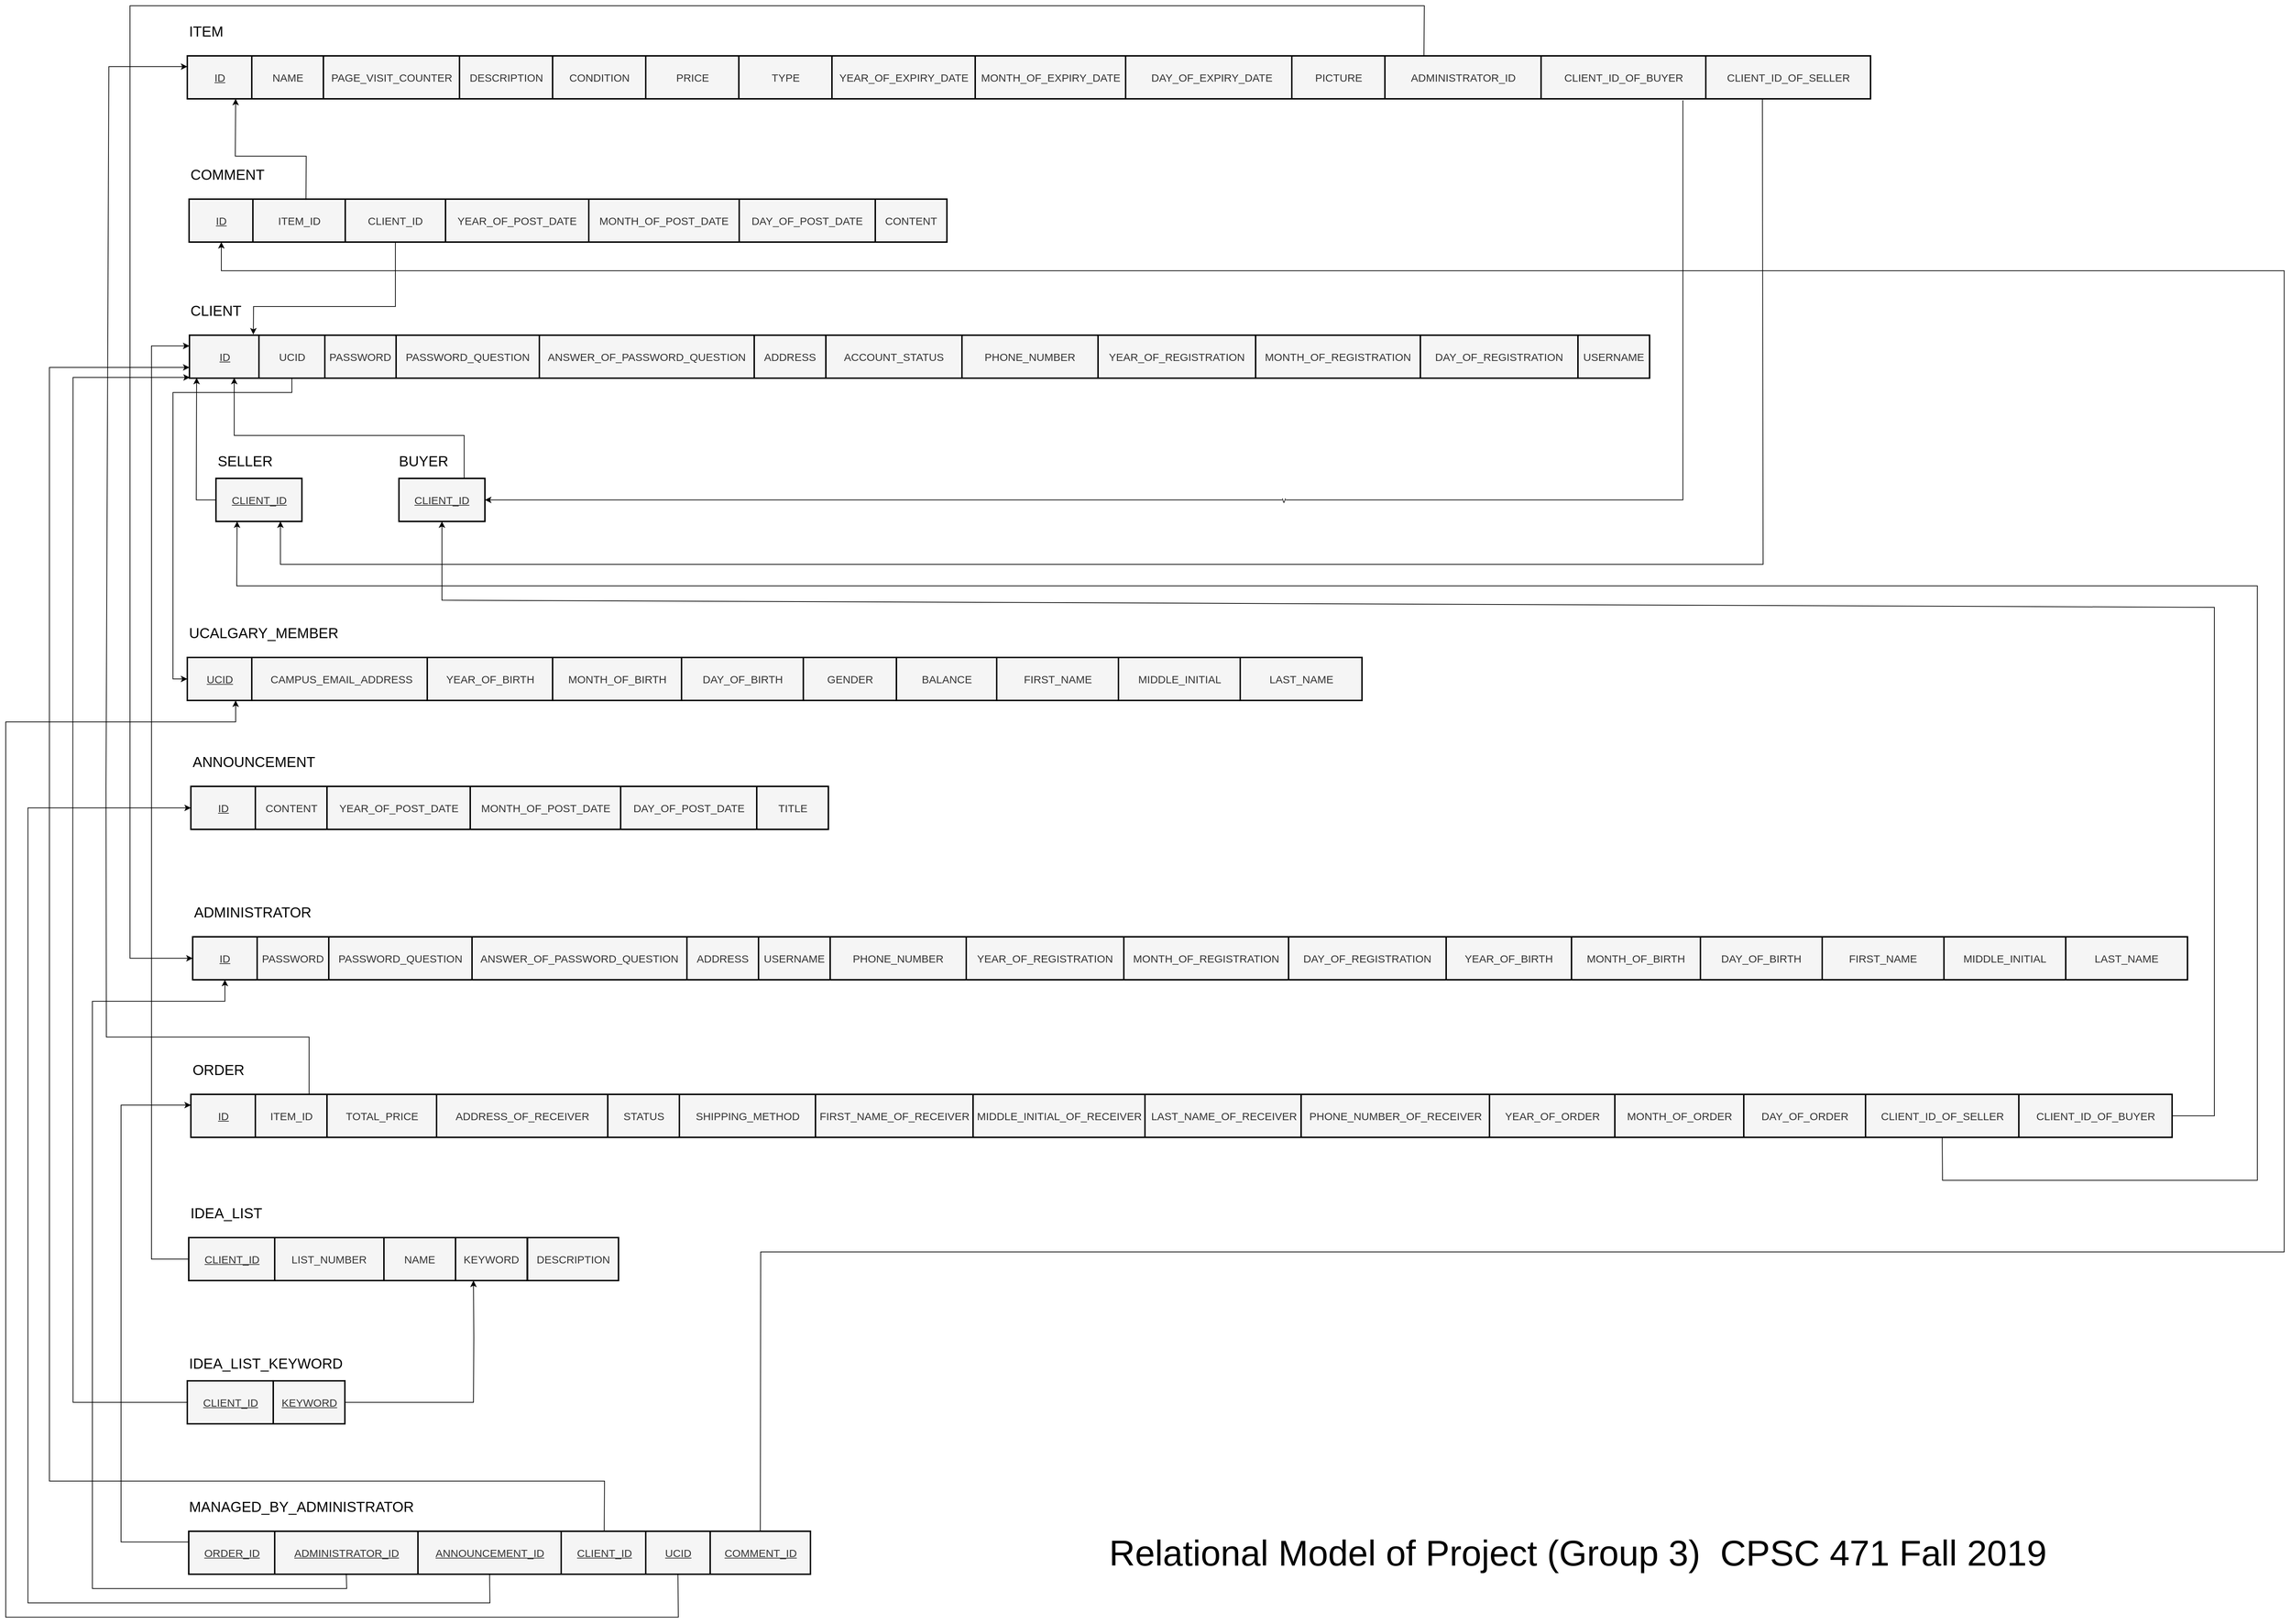 <mxfile version="12.1.3" type="device" pages="1"><diagram id="7HIPfmUQ-C5iY5xrOeZ0" name="第 1 页"><mxGraphModel dx="1197" dy="1091" grid="1" gridSize="10" guides="1" tooltips="1" connect="1" arrows="1" fold="1" page="1" pageScale="1" pageWidth="3300" pageHeight="2339" math="0" shadow="0"><root><mxCell id="0"/><mxCell id="1" parent="0"/><mxCell id="IFVyb90F4vRrZLHQPNnH-1" value="&lt;font style=&quot;font-size: 15px&quot;&gt;&lt;u&gt;&lt;font style=&quot;font-size: 15px&quot;&gt;ID&lt;br&gt;&lt;/font&gt;&lt;/u&gt;&lt;/font&gt;" style="rounded=0;whiteSpace=wrap;html=1;fillColor=#f5f5f5;strokeColor=#000000;fontColor=#333333;strokeWidth=2;" vertex="1" parent="1"><mxGeometry x="332.5" y="130" width="90" height="60" as="geometry"/></mxCell><mxCell id="IFVyb90F4vRrZLHQPNnH-2" value="&lt;div align=&quot;left&quot;&gt;&lt;font style=&quot;font-size: 20px&quot;&gt;ITEM&lt;/font&gt;&lt;/div&gt;" style="text;html=1;strokeColor=none;fillColor=none;align=left;verticalAlign=middle;whiteSpace=wrap;rounded=0;" vertex="1" parent="1"><mxGeometry x="332.5" y="80" width="310" height="30" as="geometry"/></mxCell><mxCell id="IFVyb90F4vRrZLHQPNnH-3" value="&lt;font style=&quot;font-size: 15px&quot;&gt;NAME&lt;/font&gt;" style="rounded=0;whiteSpace=wrap;html=1;fillColor=#f5f5f5;strokeColor=#000000;fontColor=#333333;strokeWidth=2;" vertex="1" parent="1"><mxGeometry x="422.5" y="130" width="100" height="60" as="geometry"/></mxCell><mxCell id="IFVyb90F4vRrZLHQPNnH-4" value="&lt;font style=&quot;font-size: 15px&quot;&gt;PAGE_VISIT_COUNTER&lt;/font&gt;" style="rounded=0;whiteSpace=wrap;html=1;fontColor=#333333;fillColor=#f5f5f5;strokeColor=#000000;strokeWidth=2;" vertex="1" parent="1"><mxGeometry x="522.5" y="130" width="190" height="60" as="geometry"/></mxCell><mxCell id="IFVyb90F4vRrZLHQPNnH-5" value="&lt;font style=&quot;font-size: 15px&quot;&gt;DESCRIPTION&lt;/font&gt;" style="rounded=0;whiteSpace=wrap;html=1;fontColor=#333333;fillColor=#f5f5f5;strokeWidth=2;" vertex="1" parent="1"><mxGeometry x="712.5" y="130" width="130" height="60" as="geometry"/></mxCell><mxCell id="IFVyb90F4vRrZLHQPNnH-6" value="&lt;font style=&quot;font-size: 15px&quot;&gt;CONDITION&lt;/font&gt;" style="rounded=0;whiteSpace=wrap;html=1;fontColor=#333333;fillColor=#f5f5f5;strokeWidth=2;" vertex="1" parent="1"><mxGeometry x="842.5" y="130" width="130" height="60" as="geometry"/></mxCell><mxCell id="IFVyb90F4vRrZLHQPNnH-7" value="&lt;font style=&quot;font-size: 15px&quot;&gt;PRICE&lt;/font&gt;" style="rounded=0;whiteSpace=wrap;html=1;fontColor=#333333;fillColor=#f5f5f5;strokeWidth=2;" vertex="1" parent="1"><mxGeometry x="972.5" y="130" width="130" height="60" as="geometry"/></mxCell><mxCell id="IFVyb90F4vRrZLHQPNnH-8" value="&lt;font style=&quot;font-size: 15px&quot;&gt;TYPE&lt;/font&gt;" style="rounded=0;whiteSpace=wrap;html=1;fontColor=#333333;fillColor=#f5f5f5;strokeWidth=2;" vertex="1" parent="1"><mxGeometry x="1102.5" y="130" width="130" height="60" as="geometry"/></mxCell><mxCell id="IFVyb90F4vRrZLHQPNnH-9" value="&lt;font style=&quot;font-size: 15px&quot;&gt;YEAR_OF_EXPIRY_DATE&lt;/font&gt;" style="rounded=0;whiteSpace=wrap;html=1;fontColor=#333333;fillColor=#f5f5f5;strokeWidth=2;" vertex="1" parent="1"><mxGeometry x="1232.5" y="130" width="200" height="60" as="geometry"/></mxCell><mxCell id="IFVyb90F4vRrZLHQPNnH-10" value="&lt;font style=&quot;font-size: 15px&quot;&gt;MONTH_OF_EXPIRY_DATE&lt;/font&gt;" style="rounded=0;whiteSpace=wrap;html=1;fontColor=#333333;fillColor=#f5f5f5;strokeWidth=2;" vertex="1" parent="1"><mxGeometry x="1432.5" y="130" width="210" height="60" as="geometry"/></mxCell><mxCell id="IFVyb90F4vRrZLHQPNnH-11" value="&lt;font style=&quot;font-size: 15px&quot;&gt;DAY_OF_EXPIRY_DATE&lt;/font&gt;" style="rounded=0;whiteSpace=wrap;html=1;fontColor=#333333;fillColor=#f5f5f5;strokeWidth=2;" vertex="1" parent="1"><mxGeometry x="1642.5" y="130" width="240" height="60" as="geometry"/></mxCell><mxCell id="IFVyb90F4vRrZLHQPNnH-12" value="&lt;font style=&quot;font-size: 15px&quot;&gt;PICTURE&lt;/font&gt;" style="rounded=0;whiteSpace=wrap;html=1;fontColor=#333333;fillColor=#f5f5f5;strokeWidth=2;" vertex="1" parent="1"><mxGeometry x="1874.5" y="130" width="130" height="60" as="geometry"/></mxCell><mxCell id="IFVyb90F4vRrZLHQPNnH-13" value="&lt;font style=&quot;font-size: 15px&quot;&gt;ADMINISTRATOR_ID&lt;/font&gt;" style="rounded=0;whiteSpace=wrap;html=1;fontColor=#333333;fillColor=#f5f5f5;strokeWidth=2;" vertex="1" parent="1"><mxGeometry x="2004.5" y="130" width="218" height="60" as="geometry"/></mxCell><mxCell id="IFVyb90F4vRrZLHQPNnH-14" value="&lt;font style=&quot;font-size: 15px&quot;&gt;CLIENT_ID_OF_SELLER&lt;/font&gt;" style="rounded=0;whiteSpace=wrap;html=1;fontColor=#333333;fillColor=#f5f5f5;strokeWidth=2;" vertex="1" parent="1"><mxGeometry x="2452.5" y="130" width="230" height="60" as="geometry"/></mxCell><mxCell id="IFVyb90F4vRrZLHQPNnH-15" value="&lt;font style=&quot;font-size: 15px&quot;&gt;CLIENT_ID_OF_BUYER&lt;/font&gt;" style="rounded=0;whiteSpace=wrap;html=1;fontColor=#333333;fillColor=#f5f5f5;strokeWidth=2;" vertex="1" parent="1"><mxGeometry x="2222.5" y="130" width="230" height="60" as="geometry"/></mxCell><mxCell id="IFVyb90F4vRrZLHQPNnH-16" value="&lt;font style=&quot;font-size: 15px&quot;&gt;&lt;u&gt;&lt;font style=&quot;font-size: 15px&quot;&gt;ID&lt;br&gt;&lt;/font&gt;&lt;/u&gt;&lt;/font&gt;" style="rounded=0;whiteSpace=wrap;html=1;fontColor=#333333;fillColor=#f5f5f5;strokeWidth=2;" vertex="1" parent="1"><mxGeometry x="335" y="330" width="90" height="60" as="geometry"/></mxCell><mxCell id="IFVyb90F4vRrZLHQPNnH-17" value="&lt;div align=&quot;left&quot;&gt;&lt;font style=&quot;font-size: 20px&quot;&gt;COMMENT&lt;/font&gt;&lt;/div&gt;" style="text;html=1;strokeColor=none;fillColor=none;align=left;verticalAlign=middle;whiteSpace=wrap;rounded=0;" vertex="1" parent="1"><mxGeometry x="335" y="280" width="310" height="30" as="geometry"/></mxCell><mxCell id="IFVyb90F4vRrZLHQPNnH-18" value="&lt;font style=&quot;font-size: 15px&quot;&gt;CONTENT&lt;/font&gt;" style="rounded=0;whiteSpace=wrap;html=1;fontColor=#333333;fillColor=#f5f5f5;strokeWidth=2;" vertex="1" parent="1"><mxGeometry x="1293" y="330" width="100" height="60" as="geometry"/></mxCell><mxCell id="IFVyb90F4vRrZLHQPNnH-24" value="&lt;font style=&quot;font-size: 15px&quot;&gt;YEAR_OF_POST_DATE&lt;/font&gt;" style="rounded=0;whiteSpace=wrap;html=1;fontColor=#333333;fillColor=#f5f5f5;strokeWidth=2;" vertex="1" parent="1"><mxGeometry x="693" y="330" width="200" height="60" as="geometry"/></mxCell><mxCell id="IFVyb90F4vRrZLHQPNnH-25" value="&lt;font style=&quot;font-size: 15px&quot;&gt;MONTH_OF_&lt;/font&gt;&lt;font style=&quot;font-size: 15px&quot;&gt;&lt;font style=&quot;font-size: 15px&quot;&gt;POST&lt;/font&gt;_DATE&lt;/font&gt;" style="rounded=0;whiteSpace=wrap;html=1;fontColor=#333333;fillColor=#f5f5f5;strokeWidth=2;" vertex="1" parent="1"><mxGeometry x="893" y="330" width="210" height="60" as="geometry"/></mxCell><mxCell id="IFVyb90F4vRrZLHQPNnH-26" value="&lt;font style=&quot;font-size: 15px&quot;&gt;DAY_OF_&lt;/font&gt;&lt;font style=&quot;font-size: 15px&quot;&gt;&lt;font style=&quot;font-size: 15px&quot;&gt;POST&lt;/font&gt;_DATE&lt;/font&gt;" style="rounded=0;whiteSpace=wrap;html=1;fontColor=#333333;fillColor=#f5f5f5;strokeWidth=2;" vertex="1" parent="1"><mxGeometry x="1103" y="330" width="190" height="60" as="geometry"/></mxCell><mxCell id="IFVyb90F4vRrZLHQPNnH-27" value="&lt;font style=&quot;font-size: 15px&quot;&gt;ITEM_ID&lt;/font&gt;" style="rounded=0;whiteSpace=wrap;html=1;fontColor=#333333;fillColor=#f5f5f5;strokeWidth=2;" vertex="1" parent="1"><mxGeometry x="424.071" y="330" width="130" height="60" as="geometry"/></mxCell><mxCell id="IFVyb90F4vRrZLHQPNnH-28" value="&lt;font style=&quot;font-size: 15px&quot;&gt;CLIENT_ID&lt;/font&gt;" style="rounded=0;whiteSpace=wrap;html=1;fontColor=#333333;fillColor=#f5f5f5;strokeWidth=2;" vertex="1" parent="1"><mxGeometry x="553" y="330" width="140" height="60" as="geometry"/></mxCell><mxCell id="IFVyb90F4vRrZLHQPNnH-31" value="&lt;font style=&quot;font-size: 15px&quot;&gt;&lt;u&gt;&lt;font style=&quot;font-size: 15px&quot;&gt;ID&lt;br&gt;&lt;/font&gt;&lt;/u&gt;&lt;/font&gt;" style="rounded=0;whiteSpace=wrap;html=1;fontColor=#333333;strokeWidth=2;fillColor=#f5f5f5;" vertex="1" parent="1"><mxGeometry x="335.5" y="520" width="98" height="60" as="geometry"/></mxCell><mxCell id="IFVyb90F4vRrZLHQPNnH-32" value="&lt;div align=&quot;left&quot;&gt;&lt;font style=&quot;font-size: 20px&quot;&gt;CLIENT&lt;/font&gt;&lt;/div&gt;" style="text;html=1;strokeColor=none;fillColor=none;align=left;verticalAlign=middle;whiteSpace=wrap;rounded=0;" vertex="1" parent="1"><mxGeometry x="335" y="470" width="310" height="30" as="geometry"/></mxCell><mxCell id="IFVyb90F4vRrZLHQPNnH-33" value="&lt;font style=&quot;font-size: 15px&quot;&gt;PASSWORD&lt;/font&gt;" style="rounded=0;whiteSpace=wrap;html=1;fontColor=#333333;strokeWidth=2;fillColor=#f5f5f5;" vertex="1" parent="1"><mxGeometry x="524" y="520" width="100" height="60" as="geometry"/></mxCell><mxCell id="IFVyb90F4vRrZLHQPNnH-34" value="&lt;font style=&quot;font-size: 15px&quot;&gt;YEAR_OF_REGISTRATION&lt;/font&gt;" style="rounded=0;whiteSpace=wrap;html=1;fontColor=#333333;strokeWidth=2;fillColor=#f5f5f5;" vertex="1" parent="1"><mxGeometry x="1604" y="520" width="220" height="60" as="geometry"/></mxCell><mxCell id="IFVyb90F4vRrZLHQPNnH-35" value="&lt;font style=&quot;font-size: 15px&quot;&gt;MONTH_OF_&lt;/font&gt;&lt;font style=&quot;font-size: 15px&quot;&gt;&lt;font style=&quot;font-size: 15px&quot;&gt;REGISTRATION&lt;/font&gt;&lt;/font&gt;" style="rounded=0;whiteSpace=wrap;html=1;fontColor=#333333;strokeWidth=2;fillColor=#f5f5f5;" vertex="1" parent="1"><mxGeometry x="1824" y="520" width="230" height="60" as="geometry"/></mxCell><mxCell id="IFVyb90F4vRrZLHQPNnH-36" value="&lt;font style=&quot;font-size: 15px&quot;&gt;DAY_OF_&lt;/font&gt;&lt;font style=&quot;font-size: 15px&quot;&gt;&lt;font style=&quot;font-size: 15px&quot;&gt;REGISTRATION&lt;/font&gt;&lt;/font&gt;" style="rounded=0;whiteSpace=wrap;html=1;fontColor=#333333;strokeWidth=2;fillColor=#f5f5f5;" vertex="1" parent="1"><mxGeometry x="2054" y="520" width="220" height="60" as="geometry"/></mxCell><mxCell id="IFVyb90F4vRrZLHQPNnH-37" value="&lt;font style=&quot;font-size: 15px&quot;&gt;PASSWORD_QUESTION&lt;/font&gt;" style="rounded=0;whiteSpace=wrap;html=1;fontColor=#333333;strokeWidth=2;fillColor=#f5f5f5;" vertex="1" parent="1"><mxGeometry x="624" y="520" width="200" height="60" as="geometry"/></mxCell><mxCell id="IFVyb90F4vRrZLHQPNnH-38" value="&lt;font style=&quot;font-size: 15px&quot;&gt;ANSWER_OF_&lt;/font&gt;&lt;font style=&quot;font-size: 15px&quot;&gt;PASSWORD_QUESTION&lt;/font&gt;" style="rounded=0;whiteSpace=wrap;html=1;fontColor=#333333;strokeWidth=2;fillColor=#f5f5f5;" vertex="1" parent="1"><mxGeometry x="824" y="520" width="300" height="60" as="geometry"/></mxCell><mxCell id="IFVyb90F4vRrZLHQPNnH-39" value="&lt;font style=&quot;font-size: 15px&quot;&gt;ADDRESS&lt;/font&gt;" style="rounded=0;whiteSpace=wrap;html=1;fontColor=#333333;strokeWidth=2;fillColor=#f5f5f5;" vertex="1" parent="1"><mxGeometry x="1124" y="520" width="100" height="60" as="geometry"/></mxCell><mxCell id="IFVyb90F4vRrZLHQPNnH-40" value="&lt;font style=&quot;font-size: 15px&quot;&gt;ACCOUNT_STATUS&lt;/font&gt;" style="rounded=0;whiteSpace=wrap;html=1;fontColor=#333333;strokeWidth=2;fillColor=#f5f5f5;" vertex="1" parent="1"><mxGeometry x="1224" y="520" width="190" height="60" as="geometry"/></mxCell><mxCell id="IFVyb90F4vRrZLHQPNnH-41" value="&lt;font style=&quot;font-size: 15px&quot;&gt;PHONE_NUMBER&lt;/font&gt;" style="rounded=0;whiteSpace=wrap;html=1;fontColor=#333333;strokeWidth=2;fillColor=#f5f5f5;" vertex="1" parent="1"><mxGeometry x="1414" y="520" width="190" height="60" as="geometry"/></mxCell><mxCell id="IFVyb90F4vRrZLHQPNnH-43" value="&lt;font style=&quot;font-size: 15px&quot;&gt;USERNAME&lt;/font&gt;" style="rounded=0;whiteSpace=wrap;html=1;fontColor=#333333;strokeWidth=2;fillColor=#f5f5f5;" vertex="1" parent="1"><mxGeometry x="2274" y="520" width="100" height="60" as="geometry"/></mxCell><mxCell id="IFVyb90F4vRrZLHQPNnH-44" value="&lt;font style=&quot;font-size: 15px&quot;&gt;UCID&lt;/font&gt;" style="rounded=0;whiteSpace=wrap;html=1;fontColor=#333333;strokeWidth=2;fillColor=#f5f5f5;" vertex="1" parent="1"><mxGeometry x="432.5" y="520" width="92" height="60" as="geometry"/></mxCell><mxCell id="IFVyb90F4vRrZLHQPNnH-45" value="&lt;font style=&quot;font-size: 15px&quot;&gt;&lt;u&gt;&lt;font style=&quot;font-size: 15px&quot;&gt;UCID&lt;br&gt;&lt;/font&gt;&lt;/u&gt;&lt;/font&gt;" style="rounded=0;whiteSpace=wrap;html=1;fontColor=#333333;strokeWidth=2;fillColor=#f5f5f5;" vertex="1" parent="1"><mxGeometry x="332.5" y="970" width="90" height="60" as="geometry"/></mxCell><mxCell id="IFVyb90F4vRrZLHQPNnH-46" value="&lt;div align=&quot;left&quot;&gt;&lt;font style=&quot;font-size: 20px&quot;&gt;UCALGARY_MEMBER&lt;/font&gt;&lt;/div&gt;" style="text;html=1;strokeColor=none;fillColor=none;align=left;verticalAlign=middle;whiteSpace=wrap;rounded=0;" vertex="1" parent="1"><mxGeometry x="332.5" y="920" width="310" height="30" as="geometry"/></mxCell><mxCell id="IFVyb90F4vRrZLHQPNnH-47" value="&lt;font style=&quot;font-size: 15px&quot;&gt;CAMPUS_EMAIL_ADDRESS&lt;/font&gt;" style="rounded=0;whiteSpace=wrap;html=1;fontColor=#333333;strokeWidth=2;fillColor=#f5f5f5;" vertex="1" parent="1"><mxGeometry x="422.5" y="970" width="250" height="60" as="geometry"/></mxCell><mxCell id="IFVyb90F4vRrZLHQPNnH-48" value="&lt;font style=&quot;font-size: 15px&quot;&gt;YEAR_OF_BIRTH&lt;/font&gt;" style="rounded=0;whiteSpace=wrap;html=1;fontColor=#333333;strokeWidth=2;fillColor=#f5f5f5;" vertex="1" parent="1"><mxGeometry x="667.5" y="970" width="175" height="60" as="geometry"/></mxCell><mxCell id="IFVyb90F4vRrZLHQPNnH-49" value="&lt;font style=&quot;font-size: 15px&quot;&gt;MONTH_OF_&lt;/font&gt;&lt;font style=&quot;font-size: 15px&quot;&gt;&lt;font style=&quot;font-size: 15px&quot;&gt;BIRTH&lt;/font&gt;&lt;/font&gt;" style="rounded=0;whiteSpace=wrap;html=1;fontColor=#333333;strokeWidth=2;fillColor=#f5f5f5;" vertex="1" parent="1"><mxGeometry x="842.5" y="970" width="180" height="60" as="geometry"/></mxCell><mxCell id="IFVyb90F4vRrZLHQPNnH-50" value="&lt;font style=&quot;font-size: 15px&quot;&gt;DAY_OF_BIRTH&lt;/font&gt;&lt;font style=&quot;font-size: 15px&quot;&gt;&lt;/font&gt;" style="rounded=0;whiteSpace=wrap;html=1;fontColor=#333333;strokeWidth=2;fillColor=#f5f5f5;" vertex="1" parent="1"><mxGeometry x="1022.5" y="970" width="170" height="60" as="geometry"/></mxCell><mxCell id="IFVyb90F4vRrZLHQPNnH-51" value="&lt;font style=&quot;font-size: 15px&quot;&gt;GENDER&lt;/font&gt;" style="rounded=0;whiteSpace=wrap;html=1;fontColor=#333333;strokeWidth=2;fillColor=#f5f5f5;" vertex="1" parent="1"><mxGeometry x="1192.571" y="970" width="130" height="60" as="geometry"/></mxCell><mxCell id="IFVyb90F4vRrZLHQPNnH-52" value="&lt;font style=&quot;font-size: 15px&quot;&gt;BALANCE&lt;/font&gt;" style="rounded=0;whiteSpace=wrap;html=1;fontColor=#333333;strokeWidth=2;fillColor=#f5f5f5;" vertex="1" parent="1"><mxGeometry x="1322.5" y="970" width="140" height="60" as="geometry"/></mxCell><mxCell id="IFVyb90F4vRrZLHQPNnH-55" value="&lt;font style=&quot;font-size: 15px&quot;&gt;FIRST_NAME&lt;/font&gt;" style="rounded=0;whiteSpace=wrap;html=1;fontColor=#333333;strokeWidth=2;fillColor=#f5f5f5;" vertex="1" parent="1"><mxGeometry x="1462.5" y="970" width="170" height="60" as="geometry"/></mxCell><mxCell id="IFVyb90F4vRrZLHQPNnH-56" value="&lt;font style=&quot;font-size: 15px&quot;&gt;MIDDLE_INITIAL&lt;/font&gt;" style="rounded=0;whiteSpace=wrap;html=1;fontColor=#333333;strokeWidth=2;fillColor=#f5f5f5;" vertex="1" parent="1"><mxGeometry x="1632.5" y="970" width="170" height="60" as="geometry"/></mxCell><mxCell id="IFVyb90F4vRrZLHQPNnH-57" value="&lt;font style=&quot;font-size: 15px&quot;&gt;LAST_NAME&lt;/font&gt;" style="rounded=0;whiteSpace=wrap;html=1;fontColor=#333333;strokeWidth=2;fillColor=#f5f5f5;" vertex="1" parent="1"><mxGeometry x="1802.5" y="970" width="170" height="60" as="geometry"/></mxCell><mxCell id="IFVyb90F4vRrZLHQPNnH-59" value="&lt;div align=&quot;left&quot;&gt;&lt;font style=&quot;font-size: 20px&quot;&gt;ANNOUNCEMENT&lt;/font&gt;&lt;/div&gt;" style="text;html=1;strokeColor=none;fillColor=none;align=left;verticalAlign=middle;whiteSpace=wrap;rounded=0;" vertex="1" parent="1"><mxGeometry x="337.5" y="1100" width="310" height="30" as="geometry"/></mxCell><mxCell id="IFVyb90F4vRrZLHQPNnH-64" value="&lt;font style=&quot;font-size: 15px&quot;&gt;TITLE&lt;/font&gt;" style="rounded=0;whiteSpace=wrap;html=1;fontColor=#333333;strokeWidth=2;fillColor=#f5f5f5;" vertex="1" parent="1"><mxGeometry x="1127.5" y="1150" width="100" height="60" as="geometry"/></mxCell><mxCell id="IFVyb90F4vRrZLHQPNnH-69" value="&lt;font style=&quot;font-size: 15px&quot;&gt;&lt;u&gt;&lt;font style=&quot;font-size: 15px&quot;&gt;ID&lt;br&gt;&lt;/font&gt;&lt;/u&gt;&lt;/font&gt;" style="rounded=0;whiteSpace=wrap;html=1;fontColor=#333333;strokeWidth=2;fillColor=#f5f5f5;" vertex="1" parent="1"><mxGeometry x="337.5" y="1150" width="90" height="60" as="geometry"/></mxCell><mxCell id="IFVyb90F4vRrZLHQPNnH-70" value="&lt;font style=&quot;font-size: 15px&quot;&gt;CONTENT&lt;/font&gt;" style="rounded=0;whiteSpace=wrap;html=1;fontColor=#333333;strokeWidth=2;fillColor=#f5f5f5;" vertex="1" parent="1"><mxGeometry x="427.5" y="1150" width="100" height="60" as="geometry"/></mxCell><mxCell id="IFVyb90F4vRrZLHQPNnH-71" value="&lt;font style=&quot;font-size: 15px&quot;&gt;YEAR_OF_POST_DATE&lt;/font&gt;" style="rounded=0;whiteSpace=wrap;html=1;fontColor=#333333;strokeWidth=2;fillColor=#f5f5f5;" vertex="1" parent="1"><mxGeometry x="527.5" y="1150" width="200" height="60" as="geometry"/></mxCell><mxCell id="IFVyb90F4vRrZLHQPNnH-72" value="&lt;font style=&quot;font-size: 15px&quot;&gt;MONTH_OF_&lt;/font&gt;&lt;font style=&quot;font-size: 15px&quot;&gt;&lt;font style=&quot;font-size: 15px&quot;&gt;POST&lt;/font&gt;_DATE&lt;/font&gt;" style="rounded=0;whiteSpace=wrap;html=1;fontColor=#333333;strokeWidth=2;fillColor=#f5f5f5;" vertex="1" parent="1"><mxGeometry x="727.5" y="1150" width="210" height="60" as="geometry"/></mxCell><mxCell id="IFVyb90F4vRrZLHQPNnH-73" value="&lt;font style=&quot;font-size: 15px&quot;&gt;DAY_OF_&lt;/font&gt;&lt;font style=&quot;font-size: 15px&quot;&gt;&lt;font style=&quot;font-size: 15px&quot;&gt;POST&lt;/font&gt;_DATE&lt;/font&gt;" style="rounded=0;whiteSpace=wrap;html=1;fontColor=#333333;strokeWidth=2;fillColor=#f5f5f5;" vertex="1" parent="1"><mxGeometry x="937.5" y="1150" width="190" height="60" as="geometry"/></mxCell><mxCell id="IFVyb90F4vRrZLHQPNnH-74" value="&lt;div align=&quot;left&quot;&gt;&lt;font style=&quot;font-size: 20px&quot;&gt;ADMINISTRATOR&lt;/font&gt;&lt;/div&gt;" style="text;html=1;strokeColor=none;fillColor=none;align=left;verticalAlign=middle;whiteSpace=wrap;rounded=0;" vertex="1" parent="1"><mxGeometry x="340" y="1310" width="310" height="30" as="geometry"/></mxCell><mxCell id="IFVyb90F4vRrZLHQPNnH-76" value="&lt;font style=&quot;font-size: 15px&quot;&gt;&lt;u&gt;&lt;font style=&quot;font-size: 15px&quot;&gt;ID&lt;br&gt;&lt;/font&gt;&lt;/u&gt;&lt;/font&gt;" style="rounded=0;whiteSpace=wrap;html=1;fontColor=#333333;strokeWidth=2;fillColor=#f5f5f5;" vertex="1" parent="1"><mxGeometry x="340" y="1360" width="90" height="60" as="geometry"/></mxCell><mxCell id="IFVyb90F4vRrZLHQPNnH-83" value="&lt;font style=&quot;font-size: 15px&quot;&gt;PASSWORD&lt;/font&gt;" style="rounded=0;whiteSpace=wrap;html=1;fontColor=#333333;strokeWidth=2;fillColor=#f5f5f5;" vertex="1" parent="1"><mxGeometry x="430" y="1360" width="100" height="60" as="geometry"/></mxCell><mxCell id="IFVyb90F4vRrZLHQPNnH-84" value="&lt;font style=&quot;font-size: 15px&quot;&gt;PASSWORD_QUESTION&lt;/font&gt;" style="rounded=0;whiteSpace=wrap;html=1;fontColor=#333333;strokeWidth=2;fillColor=#f5f5f5;" vertex="1" parent="1"><mxGeometry x="530" y="1360" width="200" height="60" as="geometry"/></mxCell><mxCell id="IFVyb90F4vRrZLHQPNnH-85" value="&lt;font style=&quot;font-size: 15px&quot;&gt;ANSWER_OF_&lt;/font&gt;&lt;font style=&quot;font-size: 15px&quot;&gt;PASSWORD_QUESTION&lt;/font&gt;" style="rounded=0;whiteSpace=wrap;html=1;fontColor=#333333;strokeWidth=2;fillColor=#f5f5f5;" vertex="1" parent="1"><mxGeometry x="730" y="1360" width="300" height="60" as="geometry"/></mxCell><mxCell id="IFVyb90F4vRrZLHQPNnH-86" value="&lt;font style=&quot;font-size: 15px&quot;&gt;ADDRESS&lt;/font&gt;" style="rounded=0;whiteSpace=wrap;html=1;fontColor=#333333;strokeWidth=2;fillColor=#f5f5f5;" vertex="1" parent="1"><mxGeometry x="1030" y="1360" width="100" height="60" as="geometry"/></mxCell><mxCell id="IFVyb90F4vRrZLHQPNnH-87" value="&lt;font style=&quot;font-size: 15px&quot;&gt;USERNAME&lt;/font&gt;" style="rounded=0;whiteSpace=wrap;html=1;fontColor=#333333;strokeWidth=2;fillColor=#f5f5f5;" vertex="1" parent="1"><mxGeometry x="1130" y="1360" width="100" height="60" as="geometry"/></mxCell><mxCell id="IFVyb90F4vRrZLHQPNnH-88" value="&lt;font style=&quot;font-size: 15px&quot;&gt;PHONE_NUMBER&lt;/font&gt;" style="rounded=0;whiteSpace=wrap;html=1;fontColor=#333333;strokeWidth=2;fillColor=#f5f5f5;" vertex="1" parent="1"><mxGeometry x="1230" y="1360" width="190" height="60" as="geometry"/></mxCell><mxCell id="IFVyb90F4vRrZLHQPNnH-89" value="&lt;font style=&quot;font-size: 15px&quot;&gt;YEAR_OF_REGISTRATION&lt;/font&gt;" style="rounded=0;whiteSpace=wrap;html=1;fontColor=#333333;strokeWidth=2;fillColor=#f5f5f5;" vertex="1" parent="1"><mxGeometry x="1420" y="1360" width="220" height="60" as="geometry"/></mxCell><mxCell id="IFVyb90F4vRrZLHQPNnH-90" value="&lt;font style=&quot;font-size: 15px&quot;&gt;MONTH_OF_&lt;/font&gt;&lt;font style=&quot;font-size: 15px&quot;&gt;&lt;font style=&quot;font-size: 15px&quot;&gt;REGISTRATION&lt;/font&gt;&lt;/font&gt;" style="rounded=0;whiteSpace=wrap;html=1;fontColor=#333333;strokeWidth=2;fillColor=#f5f5f5;" vertex="1" parent="1"><mxGeometry x="1640" y="1360" width="230" height="60" as="geometry"/></mxCell><mxCell id="IFVyb90F4vRrZLHQPNnH-91" value="&lt;font style=&quot;font-size: 15px&quot;&gt;DAY_OF_&lt;/font&gt;&lt;font style=&quot;font-size: 15px&quot;&gt;&lt;font style=&quot;font-size: 15px&quot;&gt;REGISTRATION&lt;/font&gt;&lt;/font&gt;" style="rounded=0;whiteSpace=wrap;html=1;fontColor=#333333;strokeWidth=2;fillColor=#f5f5f5;" vertex="1" parent="1"><mxGeometry x="1870" y="1360" width="220" height="60" as="geometry"/></mxCell><mxCell id="IFVyb90F4vRrZLHQPNnH-92" value="&lt;font style=&quot;font-size: 15px&quot;&gt;YEAR_OF_BIRTH&lt;/font&gt;" style="rounded=0;whiteSpace=wrap;html=1;fontColor=#333333;strokeWidth=2;fillColor=#f5f5f5;" vertex="1" parent="1"><mxGeometry x="2090" y="1360" width="175" height="60" as="geometry"/></mxCell><mxCell id="IFVyb90F4vRrZLHQPNnH-93" value="&lt;font style=&quot;font-size: 15px&quot;&gt;MONTH_OF_&lt;/font&gt;&lt;font style=&quot;font-size: 15px&quot;&gt;&lt;font style=&quot;font-size: 15px&quot;&gt;BIRTH&lt;/font&gt;&lt;/font&gt;" style="rounded=0;whiteSpace=wrap;html=1;fontColor=#333333;strokeWidth=2;fillColor=#f5f5f5;" vertex="1" parent="1"><mxGeometry x="2265" y="1360" width="180" height="60" as="geometry"/></mxCell><mxCell id="IFVyb90F4vRrZLHQPNnH-94" value="&lt;font style=&quot;font-size: 15px&quot;&gt;DAY_OF_BIRTH&lt;/font&gt;&lt;font style=&quot;font-size: 15px&quot;&gt;&lt;/font&gt;" style="rounded=0;whiteSpace=wrap;html=1;fontColor=#333333;strokeWidth=2;fillColor=#f5f5f5;" vertex="1" parent="1"><mxGeometry x="2445" y="1360" width="170" height="60" as="geometry"/></mxCell><mxCell id="IFVyb90F4vRrZLHQPNnH-95" value="&lt;font style=&quot;font-size: 15px&quot;&gt;FIRST_NAME&lt;/font&gt;" style="rounded=0;whiteSpace=wrap;html=1;fontColor=#333333;strokeWidth=2;fillColor=#f5f5f5;" vertex="1" parent="1"><mxGeometry x="2615" y="1360" width="170" height="60" as="geometry"/></mxCell><mxCell id="IFVyb90F4vRrZLHQPNnH-96" value="&lt;font style=&quot;font-size: 15px&quot;&gt;MIDDLE_INITIAL&lt;/font&gt;" style="rounded=0;whiteSpace=wrap;html=1;fontColor=#333333;strokeWidth=2;fillColor=#f5f5f5;" vertex="1" parent="1"><mxGeometry x="2785" y="1360" width="170" height="60" as="geometry"/></mxCell><mxCell id="IFVyb90F4vRrZLHQPNnH-97" value="&lt;font style=&quot;font-size: 15px&quot;&gt;LAST_NAME&lt;/font&gt;" style="rounded=0;whiteSpace=wrap;html=1;fontColor=#333333;strokeWidth=2;fillColor=#f5f5f5;" vertex="1" parent="1"><mxGeometry x="2955" y="1360" width="170" height="60" as="geometry"/></mxCell><mxCell id="IFVyb90F4vRrZLHQPNnH-98" value="&lt;div align=&quot;left&quot;&gt;&lt;font style=&quot;font-size: 20px&quot;&gt;ORDER&lt;/font&gt;&lt;/div&gt;" style="text;html=1;strokeColor=none;fillColor=none;align=left;verticalAlign=middle;whiteSpace=wrap;rounded=0;" vertex="1" parent="1"><mxGeometry x="337.5" y="1530" width="310" height="30" as="geometry"/></mxCell><mxCell id="IFVyb90F4vRrZLHQPNnH-99" value="&lt;font style=&quot;font-size: 15px&quot;&gt;&lt;u&gt;&lt;font style=&quot;font-size: 15px&quot;&gt;ID&lt;br&gt;&lt;/font&gt;&lt;/u&gt;&lt;/font&gt;" style="rounded=0;whiteSpace=wrap;html=1;fontColor=#333333;strokeWidth=2;fillColor=#f5f5f5;" vertex="1" parent="1"><mxGeometry x="337.5" y="1580" width="90" height="60" as="geometry"/></mxCell><mxCell id="IFVyb90F4vRrZLHQPNnH-101" value="&lt;font style=&quot;font-size: 15px&quot;&gt;TOTAL_PRICE&lt;/font&gt;" style="rounded=0;whiteSpace=wrap;html=1;fontColor=#333333;strokeWidth=2;fillColor=#f5f5f5;" vertex="1" parent="1"><mxGeometry x="527.5" y="1580" width="153" height="60" as="geometry"/></mxCell><mxCell id="IFVyb90F4vRrZLHQPNnH-102" value="&lt;font style=&quot;font-size: 15px&quot;&gt;ADDRESS_OF_RECEIVER&lt;/font&gt;" style="rounded=0;whiteSpace=wrap;html=1;fontColor=#333333;strokeWidth=2;fillColor=#f5f5f5;" vertex="1" parent="1"><mxGeometry x="680.5" y="1580" width="239" height="60" as="geometry"/></mxCell><mxCell id="IFVyb90F4vRrZLHQPNnH-103" value="&lt;font style=&quot;font-size: 15px&quot;&gt;STATUS&lt;/font&gt;" style="rounded=0;whiteSpace=wrap;html=1;fontColor=#333333;strokeWidth=2;fillColor=#f5f5f5;" vertex="1" parent="1"><mxGeometry x="919.5" y="1580" width="100" height="60" as="geometry"/></mxCell><mxCell id="IFVyb90F4vRrZLHQPNnH-104" value="&lt;font style=&quot;font-size: 15px&quot;&gt;ITEM_ID&lt;/font&gt;" style="rounded=0;whiteSpace=wrap;html=1;fontColor=#333333;strokeWidth=2;fillColor=#f5f5f5;" vertex="1" parent="1"><mxGeometry x="427.5" y="1580" width="100" height="60" as="geometry"/></mxCell><mxCell id="IFVyb90F4vRrZLHQPNnH-105" value="&lt;font style=&quot;font-size: 15px&quot;&gt;SHIPPING_METHOD&lt;/font&gt;" style="rounded=0;whiteSpace=wrap;html=1;fontColor=#333333;strokeWidth=2;fillColor=#f5f5f5;" vertex="1" parent="1"><mxGeometry x="1019.5" y="1580" width="190" height="60" as="geometry"/></mxCell><mxCell id="IFVyb90F4vRrZLHQPNnH-109" value="&lt;font style=&quot;font-size: 15px&quot;&gt;YEAR_OF_ORDER&lt;/font&gt;" style="rounded=0;whiteSpace=wrap;html=1;fontColor=#333333;strokeWidth=2;fillColor=#f5f5f5;" vertex="1" parent="1"><mxGeometry x="2150.5" y="1580" width="175" height="60" as="geometry"/></mxCell><mxCell id="IFVyb90F4vRrZLHQPNnH-110" value="&lt;font style=&quot;font-size: 15px&quot;&gt;MONTH_OF_&lt;/font&gt;&lt;font style=&quot;font-size: 15px&quot;&gt;&lt;font style=&quot;font-size: 15px&quot;&gt;ORDER&lt;/font&gt;&lt;/font&gt;" style="rounded=0;whiteSpace=wrap;html=1;fontColor=#333333;strokeWidth=2;fillColor=#f5f5f5;" vertex="1" parent="1"><mxGeometry x="2325.5" y="1580" width="180" height="60" as="geometry"/></mxCell><mxCell id="IFVyb90F4vRrZLHQPNnH-111" value="&lt;font style=&quot;font-size: 15px&quot;&gt;DAY_OF_ORDER&lt;/font&gt;&lt;font style=&quot;font-size: 15px&quot;&gt;&lt;/font&gt;" style="rounded=0;whiteSpace=wrap;html=1;fontColor=#333333;strokeWidth=2;fillColor=#f5f5f5;" vertex="1" parent="1"><mxGeometry x="2505.5" y="1580" width="170" height="60" as="geometry"/></mxCell><mxCell id="IFVyb90F4vRrZLHQPNnH-112" value="&lt;font style=&quot;font-size: 15px&quot;&gt;CLIENT_ID_OF_BUYER&lt;/font&gt;" style="rounded=0;whiteSpace=wrap;html=1;fontColor=#333333;strokeWidth=2;fillColor=#f5f5f5;" vertex="1" parent="1"><mxGeometry x="2889.5" y="1580" width="214" height="60" as="geometry"/></mxCell><mxCell id="IFVyb90F4vRrZLHQPNnH-115" value="&lt;font style=&quot;font-size: 15px&quot;&gt;FIRST_NAME_OF_RECEIVER&lt;/font&gt;" style="rounded=0;whiteSpace=wrap;html=1;fontColor=#333333;strokeWidth=2;fillColor=#f5f5f5;" vertex="1" parent="1"><mxGeometry x="1209.5" y="1580" width="220" height="60" as="geometry"/></mxCell><mxCell id="IFVyb90F4vRrZLHQPNnH-116" value="&lt;font style=&quot;font-size: 15px&quot;&gt;MIDDLE_INITIAL&lt;/font&gt;&lt;font style=&quot;font-size: 15px&quot;&gt;_OF_RECEIVER&lt;/font&gt;" style="rounded=0;whiteSpace=wrap;html=1;fontColor=#333333;strokeWidth=2;fillColor=#f5f5f5;" vertex="1" parent="1"><mxGeometry x="1429.5" y="1580" width="240" height="60" as="geometry"/></mxCell><mxCell id="IFVyb90F4vRrZLHQPNnH-117" value="&lt;font style=&quot;font-size: 15px&quot;&gt;LAST_NAME&lt;/font&gt;&lt;font style=&quot;font-size: 15px&quot;&gt;_OF_RECEIVER&lt;/font&gt;" style="rounded=0;whiteSpace=wrap;html=1;fontColor=#333333;strokeWidth=2;fillColor=#f5f5f5;" vertex="1" parent="1"><mxGeometry x="1669.5" y="1580" width="220" height="60" as="geometry"/></mxCell><mxCell id="IFVyb90F4vRrZLHQPNnH-118" value="&lt;font style=&quot;font-size: 15px&quot;&gt;CLIENT_ID_OF_SELLER&lt;/font&gt;" style="rounded=0;whiteSpace=wrap;html=1;fontColor=#333333;strokeWidth=2;fillColor=#f5f5f5;" vertex="1" parent="1"><mxGeometry x="2675.5" y="1580" width="214" height="60" as="geometry"/></mxCell><mxCell id="IFVyb90F4vRrZLHQPNnH-119" value="&lt;div align=&quot;left&quot;&gt;&lt;font style=&quot;font-size: 20px&quot;&gt;IDEA_LIST&lt;/font&gt;&lt;/div&gt;" style="text;html=1;strokeColor=none;fillColor=none;align=left;verticalAlign=middle;whiteSpace=wrap;rounded=0;" vertex="1" parent="1"><mxGeometry x="334.5" y="1730" width="310" height="30" as="geometry"/></mxCell><mxCell id="IFVyb90F4vRrZLHQPNnH-121" value="&lt;font style=&quot;font-size: 15px&quot;&gt;LIST_NUMBER&lt;/font&gt;" style="rounded=0;whiteSpace=wrap;html=1;fontColor=#333333;strokeWidth=2;fillColor=#f5f5f5;" vertex="1" parent="1"><mxGeometry x="454" y="1780" width="153" height="60" as="geometry"/></mxCell><mxCell id="IFVyb90F4vRrZLHQPNnH-123" value="&lt;font style=&quot;font-size: 15px&quot;&gt;DESCRIPTION&lt;/font&gt;" style="rounded=0;whiteSpace=wrap;html=1;fontColor=#333333;strokeWidth=2;fillColor=#f5f5f5;" vertex="1" parent="1"><mxGeometry x="807.5" y="1780" width="127" height="60" as="geometry"/></mxCell><mxCell id="IFVyb90F4vRrZLHQPNnH-129" value="&lt;u&gt;&lt;font style=&quot;font-size: 15px&quot;&gt;CLIENT_ID&lt;/font&gt;&lt;/u&gt;" style="rounded=0;whiteSpace=wrap;html=1;fontColor=#333333;strokeWidth=2;fillColor=#f5f5f5;" vertex="1" parent="1"><mxGeometry x="334.5" y="1780" width="120" height="60" as="geometry"/></mxCell><mxCell id="IFVyb90F4vRrZLHQPNnH-134" value="&lt;font style=&quot;font-size: 15px&quot;&gt;NAME&lt;/font&gt;" style="rounded=0;whiteSpace=wrap;html=1;fontColor=#333333;strokeWidth=2;fillColor=#f5f5f5;" vertex="1" parent="1"><mxGeometry x="607" y="1780" width="100" height="60" as="geometry"/></mxCell><mxCell id="IFVyb90F4vRrZLHQPNnH-135" value="&lt;font style=&quot;font-size: 15px&quot;&gt;KEYWORD&lt;/font&gt;" style="rounded=0;whiteSpace=wrap;html=1;fontColor=#333333;strokeWidth=2;fillColor=#f5f5f5;" vertex="1" parent="1"><mxGeometry x="707" y="1780" width="100" height="60" as="geometry"/></mxCell><mxCell id="IFVyb90F4vRrZLHQPNnH-136" value="&lt;div align=&quot;left&quot;&gt;&lt;font style=&quot;font-size: 20px&quot;&gt;IDEA_LIST_KEYWORD&lt;/font&gt;&lt;/div&gt;" style="text;html=1;strokeColor=none;fillColor=none;align=left;verticalAlign=middle;whiteSpace=wrap;rounded=0;" vertex="1" parent="1"><mxGeometry x="332.5" y="1940" width="310" height="30" as="geometry"/></mxCell><mxCell id="IFVyb90F4vRrZLHQPNnH-139" value="&lt;u&gt;&lt;font style=&quot;font-size: 15px&quot;&gt;CLIENT_ID&lt;/font&gt;&lt;/u&gt;" style="rounded=0;whiteSpace=wrap;html=1;fontColor=#333333;strokeWidth=2;fillColor=#f5f5f5;" vertex="1" parent="1"><mxGeometry x="332.5" y="1980" width="120" height="60" as="geometry"/></mxCell><mxCell id="IFVyb90F4vRrZLHQPNnH-141" value="&lt;u&gt;&lt;font style=&quot;font-size: 15px&quot;&gt;KEYWORD&lt;/font&gt;&lt;/u&gt;" style="rounded=0;whiteSpace=wrap;html=1;fontColor=#333333;strokeWidth=2;fillColor=#f5f5f5;" vertex="1" parent="1"><mxGeometry x="452.5" y="1980" width="100" height="60" as="geometry"/></mxCell><mxCell id="IFVyb90F4vRrZLHQPNnH-145" value="&lt;div align=&quot;left&quot;&gt;&lt;font style=&quot;font-size: 20px&quot;&gt;MANAGED_BY_&lt;/font&gt;&lt;font style=&quot;font-size: 20px&quot;&gt;ADMINISTRATOR&lt;/font&gt;&lt;/div&gt;" style="text;html=1;strokeColor=none;fillColor=none;align=left;verticalAlign=middle;whiteSpace=wrap;rounded=0;" vertex="1" parent="1"><mxGeometry x="332.5" y="2140" width="323" height="30" as="geometry"/></mxCell><mxCell id="IFVyb90F4vRrZLHQPNnH-146" value="&lt;u&gt;&lt;font style=&quot;font-size: 15px&quot;&gt;ORDER_ID&lt;/font&gt;&lt;/u&gt;" style="rounded=0;whiteSpace=wrap;html=1;fontColor=#333333;strokeWidth=2;fillColor=#f5f5f5;" vertex="1" parent="1"><mxGeometry x="334.5" y="2190" width="120" height="60" as="geometry"/></mxCell><mxCell id="IFVyb90F4vRrZLHQPNnH-148" value="&lt;u&gt;&lt;font style=&quot;font-size: 15px&quot;&gt;ADMINISTRATOR_ID&lt;/font&gt;&lt;/u&gt;" style="rounded=0;whiteSpace=wrap;html=1;fontColor=#333333;strokeWidth=2;fillColor=#f5f5f5;" vertex="1" parent="1"><mxGeometry x="454.5" y="2190" width="200" height="60" as="geometry"/></mxCell><mxCell id="IFVyb90F4vRrZLHQPNnH-149" value="&lt;u&gt;&lt;font style=&quot;font-size: 15px&quot;&gt;ANNOUNCEMENT_ID&lt;/font&gt;&lt;/u&gt;" style="rounded=0;whiteSpace=wrap;html=1;fontColor=#333333;strokeWidth=2;fillColor=#f5f5f5;" vertex="1" parent="1"><mxGeometry x="654.5" y="2190" width="200" height="60" as="geometry"/></mxCell><mxCell id="IFVyb90F4vRrZLHQPNnH-150" value="&lt;u&gt;&lt;font style=&quot;font-size: 15px&quot;&gt;CLIENT_ID&lt;/font&gt;&lt;/u&gt;" style="rounded=0;whiteSpace=wrap;html=1;fontColor=#333333;strokeWidth=2;fillColor=#f5f5f5;" vertex="1" parent="1"><mxGeometry x="854.5" y="2190" width="120" height="60" as="geometry"/></mxCell><mxCell id="IFVyb90F4vRrZLHQPNnH-151" value="&lt;u&gt;&lt;font style=&quot;font-size: 15px&quot;&gt;COMMENT_ID&lt;/font&gt;&lt;/u&gt;" style="rounded=0;whiteSpace=wrap;html=1;fontColor=#333333;strokeWidth=2;fillColor=#f5f5f5;" vertex="1" parent="1"><mxGeometry x="1062.5" y="2190" width="140" height="60" as="geometry"/></mxCell><mxCell id="IFVyb90F4vRrZLHQPNnH-152" value="&lt;font style=&quot;font-size: 15px&quot;&gt;&lt;u&gt;&lt;font style=&quot;font-size: 15px&quot;&gt;UCID&lt;br&gt;&lt;/font&gt;&lt;/u&gt;&lt;/font&gt;" style="rounded=0;whiteSpace=wrap;html=1;fontColor=#333333;strokeWidth=2;fillColor=#f5f5f5;" vertex="1" parent="1"><mxGeometry x="972.5" y="2190" width="90" height="60" as="geometry"/></mxCell><mxCell id="IFVyb90F4vRrZLHQPNnH-155" value="&lt;div align=&quot;left&quot;&gt;&lt;font style=&quot;font-size: 20px&quot;&gt;SELLER&lt;/font&gt;&lt;/div&gt;" style="text;html=1;strokeColor=none;fillColor=none;align=left;verticalAlign=middle;whiteSpace=wrap;rounded=0;" vertex="1" parent="1"><mxGeometry x="372.5" y="680" width="93" height="30" as="geometry"/></mxCell><mxCell id="IFVyb90F4vRrZLHQPNnH-156" value="&lt;u&gt;&lt;font style=&quot;font-size: 15px&quot;&gt;CLIENT_ID&lt;/font&gt;&lt;/u&gt;" style="rounded=0;whiteSpace=wrap;html=1;fontColor=#333333;strokeWidth=2;fillColor=#f5f5f5;" vertex="1" parent="1"><mxGeometry x="372.5" y="720" width="120" height="60" as="geometry"/></mxCell><mxCell id="IFVyb90F4vRrZLHQPNnH-158" value="&lt;div align=&quot;left&quot;&gt;&lt;font style=&quot;font-size: 20px&quot;&gt;BUYER&lt;/font&gt;&lt;/div&gt;" style="text;html=1;strokeColor=none;fillColor=none;align=left;verticalAlign=middle;whiteSpace=wrap;rounded=0;" vertex="1" parent="1"><mxGeometry x="626" y="680" width="93" height="30" as="geometry"/></mxCell><mxCell id="IFVyb90F4vRrZLHQPNnH-159" value="&lt;u&gt;&lt;font style=&quot;font-size: 15px&quot;&gt;CLIENT_ID&lt;/font&gt;&lt;/u&gt;" style="rounded=0;whiteSpace=wrap;html=1;fontColor=#333333;strokeWidth=2;fillColor=#f5f5f5;" vertex="1" parent="1"><mxGeometry x="628" y="720" width="120" height="60" as="geometry"/></mxCell><mxCell id="IFVyb90F4vRrZLHQPNnH-160" value="" style="endArrow=classic;html=1;exitX=0.5;exitY=1;exitDx=0;exitDy=0;rounded=0;entryX=0.75;entryY=1;entryDx=0;entryDy=0;" edge="1" parent="1" target="IFVyb90F4vRrZLHQPNnH-156"><mxGeometry width="50" height="50" relative="1" as="geometry"><mxPoint x="2531.5" y="190" as="sourcePoint"/><mxPoint x="412.5" y="1250" as="targetPoint"/><Array as="points"><mxPoint x="2532.5" y="840"/><mxPoint x="462.5" y="840"/></Array></mxGeometry></mxCell><mxCell id="IFVyb90F4vRrZLHQPNnH-161" value="v" style="endArrow=classic;html=1;exitX=0.861;exitY=1.033;exitDx=0;exitDy=0;entryX=1;entryY=0.5;entryDx=0;entryDy=0;rounded=0;exitPerimeter=0;" edge="1" parent="1" source="IFVyb90F4vRrZLHQPNnH-15" target="IFVyb90F4vRrZLHQPNnH-159"><mxGeometry width="50" height="50" relative="1" as="geometry"><mxPoint x="2462.5" y="750" as="sourcePoint"/><mxPoint x="332.5" y="2320" as="targetPoint"/><Array as="points"><mxPoint x="2420.5" y="750"/></Array></mxGeometry></mxCell><mxCell id="IFVyb90F4vRrZLHQPNnH-162" value="" style="endArrow=classic;html=1;entryX=0;entryY=0.5;entryDx=0;entryDy=0;rounded=0;exitX=0.25;exitY=0;exitDx=0;exitDy=0;" edge="1" parent="1" source="IFVyb90F4vRrZLHQPNnH-13" target="IFVyb90F4vRrZLHQPNnH-76"><mxGeometry width="50" height="50" relative="1" as="geometry"><mxPoint x="2042.5" y="230" as="sourcePoint"/><mxPoint x="382.5" y="2270" as="targetPoint"/><Array as="points"><mxPoint x="2059.5" y="60"/><mxPoint x="1162.5" y="60"/><mxPoint x="252.5" y="60"/><mxPoint x="252.5" y="800"/><mxPoint x="252.5" y="1390"/></Array></mxGeometry></mxCell><mxCell id="IFVyb90F4vRrZLHQPNnH-163" value="" style="endArrow=classic;html=1;entryX=0.75;entryY=1;entryDx=0;entryDy=0;rounded=0;exitX=0.57;exitY=0.008;exitDx=0;exitDy=0;exitPerimeter=0;" edge="1" parent="1" source="IFVyb90F4vRrZLHQPNnH-27" target="IFVyb90F4vRrZLHQPNnH-1"><mxGeometry width="50" height="50" relative="1" as="geometry"><mxPoint x="312.5" y="350" as="sourcePoint"/><mxPoint x="312.5" y="570" as="targetPoint"/><Array as="points"><mxPoint x="498.5" y="270"/><mxPoint x="399.5" y="270"/></Array></mxGeometry></mxCell><mxCell id="IFVyb90F4vRrZLHQPNnH-166" value="" style="endArrow=classic;html=1;rounded=0;entryX=0.91;entryY=-0.017;entryDx=0;entryDy=0;entryPerimeter=0;exitX=0.5;exitY=1;exitDx=0;exitDy=0;" edge="1" parent="1" source="IFVyb90F4vRrZLHQPNnH-28" target="IFVyb90F4vRrZLHQPNnH-31"><mxGeometry width="50" height="50" relative="1" as="geometry"><mxPoint x="562.5" y="390" as="sourcePoint"/><mxPoint x="412.5" y="420" as="targetPoint"/><Array as="points"><mxPoint x="623" y="480"/><mxPoint x="425" y="480"/></Array></mxGeometry></mxCell><mxCell id="IFVyb90F4vRrZLHQPNnH-167" value="" style="endArrow=classic;html=1;rounded=0;exitX=0.5;exitY=1;exitDx=0;exitDy=0;entryX=0;entryY=0.5;entryDx=0;entryDy=0;" edge="1" parent="1" source="IFVyb90F4vRrZLHQPNnH-44" target="IFVyb90F4vRrZLHQPNnH-45"><mxGeometry width="50" height="50" relative="1" as="geometry"><mxPoint x="482.5" y="600" as="sourcePoint"/><mxPoint x="312.5" y="970" as="targetPoint"/><Array as="points"><mxPoint x="478.5" y="600"/><mxPoint x="312.5" y="600"/><mxPoint x="312.5" y="1000"/></Array></mxGeometry></mxCell><mxCell id="IFVyb90F4vRrZLHQPNnH-168" value="" style="endArrow=classic;html=1;rounded=0;exitX=0.75;exitY=0;exitDx=0;exitDy=0;entryX=0;entryY=0.25;entryDx=0;entryDy=0;" edge="1" parent="1" source="IFVyb90F4vRrZLHQPNnH-104" target="IFVyb90F4vRrZLHQPNnH-1"><mxGeometry width="50" height="50" relative="1" as="geometry"><mxPoint x="492.5" y="1520" as="sourcePoint"/><mxPoint x="385" y="1130" as="targetPoint"/><Array as="points"><mxPoint x="502.5" y="1500"/><mxPoint x="219.5" y="1500"/><mxPoint x="219" y="1150"/><mxPoint x="223" y="145"/></Array></mxGeometry></mxCell><mxCell id="IFVyb90F4vRrZLHQPNnH-169" value="" style="endArrow=classic;html=1;rounded=0;entryX=0.5;entryY=1;entryDx=0;entryDy=0;exitX=0.5;exitY=1;exitDx=0;exitDy=0;" edge="1" parent="1" source="IFVyb90F4vRrZLHQPNnH-118"><mxGeometry width="50" height="50" relative="1" as="geometry"><mxPoint x="2512.5" y="1530" as="sourcePoint"/><mxPoint x="402.0" y="780" as="targetPoint"/><Array as="points"><mxPoint x="2783" y="1700"/><mxPoint x="3222.5" y="1700"/><mxPoint x="3222.5" y="1270"/><mxPoint x="3222.5" y="870"/><mxPoint x="2512.5" y="870"/><mxPoint x="1452.5" y="870"/><mxPoint x="401.5" y="870"/></Array></mxGeometry></mxCell><mxCell id="IFVyb90F4vRrZLHQPNnH-170" value="" style="endArrow=classic;html=1;rounded=0;entryX=0.5;entryY=1;entryDx=0;entryDy=0;exitX=1;exitY=0.5;exitDx=0;exitDy=0;" edge="1" parent="1" source="IFVyb90F4vRrZLHQPNnH-112" target="IFVyb90F4vRrZLHQPNnH-159"><mxGeometry width="50" height="50" relative="1" as="geometry"><mxPoint x="3242.5" y="1600" as="sourcePoint"/><mxPoint x="604.0" y="725" as="targetPoint"/><Array as="points"><mxPoint x="3162.5" y="1610"/><mxPoint x="3162.5" y="1250"/><mxPoint x="3162.5" y="900"/><mxPoint x="688" y="890"/></Array></mxGeometry></mxCell><mxCell id="IFVyb90F4vRrZLHQPNnH-173" value="" style="endArrow=classic;html=1;rounded=0;entryX=0;entryY=0.25;entryDx=0;entryDy=0;exitX=0;exitY=0.5;exitDx=0;exitDy=0;" edge="1" parent="1" source="IFVyb90F4vRrZLHQPNnH-129" target="IFVyb90F4vRrZLHQPNnH-31"><mxGeometry width="50" height="50" relative="1" as="geometry"><mxPoint x="272.5" y="1230" as="sourcePoint"/><mxPoint x="448.5" y="520.0" as="targetPoint"/><Array as="points"><mxPoint x="282.5" y="1810"/><mxPoint x="282.5" y="535"/></Array></mxGeometry></mxCell><mxCell id="IFVyb90F4vRrZLHQPNnH-176" value="" style="endArrow=classic;html=1;entryX=0.25;entryY=1;entryDx=0;entryDy=0;rounded=0;exitX=1;exitY=0.5;exitDx=0;exitDy=0;" edge="1" parent="1" source="IFVyb90F4vRrZLHQPNnH-141" target="IFVyb90F4vRrZLHQPNnH-135"><mxGeometry width="50" height="50" relative="1" as="geometry"><mxPoint x="292.5" y="2030" as="sourcePoint"/><mxPoint x="262.5" y="2270" as="targetPoint"/><Array as="points"><mxPoint x="732" y="2010"/><mxPoint x="732.5" y="1920"/></Array></mxGeometry></mxCell><mxCell id="IFVyb90F4vRrZLHQPNnH-178" value="" style="endArrow=classic;html=1;rounded=0;exitX=0;exitY=0.5;exitDx=0;exitDy=0;" edge="1" parent="1" source="IFVyb90F4vRrZLHQPNnH-139"><mxGeometry width="50" height="50" relative="1" as="geometry"><mxPoint x="322.5" y="2030" as="sourcePoint"/><mxPoint x="336" y="579" as="targetPoint"/><Array as="points"><mxPoint x="173" y="2010"/><mxPoint x="172.5" y="1400"/><mxPoint x="173" y="579"/></Array></mxGeometry></mxCell><mxCell id="IFVyb90F4vRrZLHQPNnH-179" value="" style="endArrow=classic;html=1;rounded=0;entryX=0;entryY=0.75;entryDx=0;entryDy=0;exitX=0.5;exitY=0;exitDx=0;exitDy=0;" edge="1" parent="1" source="IFVyb90F4vRrZLHQPNnH-150" target="IFVyb90F4vRrZLHQPNnH-31"><mxGeometry width="50" height="50" relative="1" as="geometry"><mxPoint x="902.5" y="2080" as="sourcePoint"/><mxPoint x="340" y="725" as="targetPoint"/><Array as="points"><mxPoint x="915" y="2120"/><mxPoint x="140" y="2120"/><mxPoint x="140" y="1370"/><mxPoint x="140" y="565"/></Array></mxGeometry></mxCell><mxCell id="IFVyb90F4vRrZLHQPNnH-180" value="" style="endArrow=classic;html=1;rounded=0;exitX=0;exitY=0.25;exitDx=0;exitDy=0;entryX=0;entryY=0.25;entryDx=0;entryDy=0;" edge="1" parent="1" source="IFVyb90F4vRrZLHQPNnH-146" target="IFVyb90F4vRrZLHQPNnH-99"><mxGeometry width="50" height="50" relative="1" as="geometry"><mxPoint x="10" y="2200" as="sourcePoint"/><mxPoint x="240" y="2070" as="targetPoint"/><Array as="points"><mxPoint x="240" y="2205"/><mxPoint x="240" y="1595"/></Array></mxGeometry></mxCell><mxCell id="IFVyb90F4vRrZLHQPNnH-181" value="" style="endArrow=classic;html=1;rounded=0;exitX=0.5;exitY=1;exitDx=0;exitDy=0;entryX=0.5;entryY=1;entryDx=0;entryDy=0;" edge="1" parent="1" source="IFVyb90F4vRrZLHQPNnH-148" target="IFVyb90F4vRrZLHQPNnH-76"><mxGeometry width="50" height="50" relative="1" as="geometry"><mxPoint x="294.5" y="2060" as="sourcePoint"/><mxPoint x="297.5" y="1450" as="targetPoint"/><Array as="points"><mxPoint x="555" y="2270"/><mxPoint x="200" y="2270"/><mxPoint x="200" y="1450"/><mxPoint x="385" y="1450"/></Array></mxGeometry></mxCell><mxCell id="IFVyb90F4vRrZLHQPNnH-182" value="" style="endArrow=classic;html=1;rounded=0;exitX=0.5;exitY=1;exitDx=0;exitDy=0;entryX=0;entryY=0.5;entryDx=0;entryDy=0;" edge="1" parent="1" source="IFVyb90F4vRrZLHQPNnH-149" target="IFVyb90F4vRrZLHQPNnH-69"><mxGeometry width="50" height="50" relative="1" as="geometry"><mxPoint x="464.5" y="1980" as="sourcePoint"/><mxPoint x="295" y="1150" as="targetPoint"/><Array as="points"><mxPoint x="755" y="2290"/><mxPoint x="110" y="2290"/><mxPoint x="110" y="1180"/><mxPoint x="295" y="1180"/></Array></mxGeometry></mxCell><mxCell id="IFVyb90F4vRrZLHQPNnH-183" value="" style="endArrow=classic;html=1;rounded=0;entryX=0.5;entryY=1;entryDx=0;entryDy=0;exitX=0.5;exitY=0;exitDx=0;exitDy=0;" edge="1" parent="1" source="IFVyb90F4vRrZLHQPNnH-151" target="IFVyb90F4vRrZLHQPNnH-16"><mxGeometry width="50" height="50" relative="1" as="geometry"><mxPoint x="1140" y="2180" as="sourcePoint"/><mxPoint x="572.5" y="400" as="targetPoint"/><Array as="points"><mxPoint x="1133" y="1800"/><mxPoint x="3260" y="1800"/><mxPoint x="3260" y="430"/><mxPoint x="434.5" y="430"/><mxPoint x="380" y="430"/></Array></mxGeometry></mxCell><mxCell id="IFVyb90F4vRrZLHQPNnH-184" value="" style="endArrow=classic;html=1;rounded=0;exitX=0.5;exitY=1;exitDx=0;exitDy=0;entryX=0.75;entryY=1;entryDx=0;entryDy=0;" edge="1" parent="1" source="IFVyb90F4vRrZLHQPNnH-152" target="IFVyb90F4vRrZLHQPNnH-45"><mxGeometry width="50" height="50" relative="1" as="geometry"><mxPoint x="723.5" y="2130" as="sourcePoint"/><mxPoint x="380" y="1060" as="targetPoint"/><Array as="points"><mxPoint x="1018" y="2310"/><mxPoint x="79" y="2310"/><mxPoint x="79" y="1060"/><mxPoint x="400" y="1060"/></Array></mxGeometry></mxCell><mxCell id="IFVyb90F4vRrZLHQPNnH-185" value="&lt;div style=&quot;font-size: 50px&quot; align=&quot;center&quot;&gt;&lt;font style=&quot;font-size: 50px&quot;&gt;Relational Model of Project (Group 3)&amp;nbsp; CPSC 471 Fall 2019&lt;br&gt;&lt;/font&gt;&lt;/div&gt;" style="text;html=1;strokeColor=none;fillColor=none;align=center;verticalAlign=middle;whiteSpace=wrap;rounded=0;" vertex="1" parent="1"><mxGeometry x="1439" y="2170" width="1670" height="100" as="geometry"/></mxCell><mxCell id="IFVyb90F4vRrZLHQPNnH-186" value="" style="endArrow=classic;html=1;entryX=0.75;entryY=1;entryDx=0;entryDy=0;rounded=0;exitX=0;exitY=0.5;exitDx=0;exitDy=0;" edge="1" parent="1" source="IFVyb90F4vRrZLHQPNnH-156"><mxGeometry width="50" height="50" relative="1" as="geometry"><mxPoint x="443.671" y="719.98" as="sourcePoint"/><mxPoint x="345.5" y="579.5" as="targetPoint"/><Array as="points"><mxPoint x="345" y="750"/></Array></mxGeometry></mxCell><mxCell id="IFVyb90F4vRrZLHQPNnH-187" value="" style="endArrow=classic;html=1;entryX=0.75;entryY=1;entryDx=0;entryDy=0;rounded=0;exitX=0.75;exitY=0;exitDx=0;exitDy=0;" edge="1" parent="1"><mxGeometry width="50" height="50" relative="1" as="geometry"><mxPoint x="719" y="720" as="sourcePoint"/><mxPoint x="398.0" y="579.5" as="targetPoint"/><Array as="points"><mxPoint x="719" y="660"/><mxPoint x="398" y="660"/></Array></mxGeometry></mxCell><mxCell id="IFVyb90F4vRrZLHQPNnH-188" value="&lt;font style=&quot;font-size: 15px&quot;&gt;PHONE_NUMBER&lt;/font&gt;&lt;font style=&quot;font-size: 15px&quot;&gt;_OF_RECEIVER&lt;/font&gt;" style="rounded=0;whiteSpace=wrap;html=1;fontColor=#333333;strokeWidth=2;fillColor=#f5f5f5;" vertex="1" parent="1"><mxGeometry x="1887.5" y="1580" width="263" height="60" as="geometry"/></mxCell></root></mxGraphModel></diagram></mxfile>